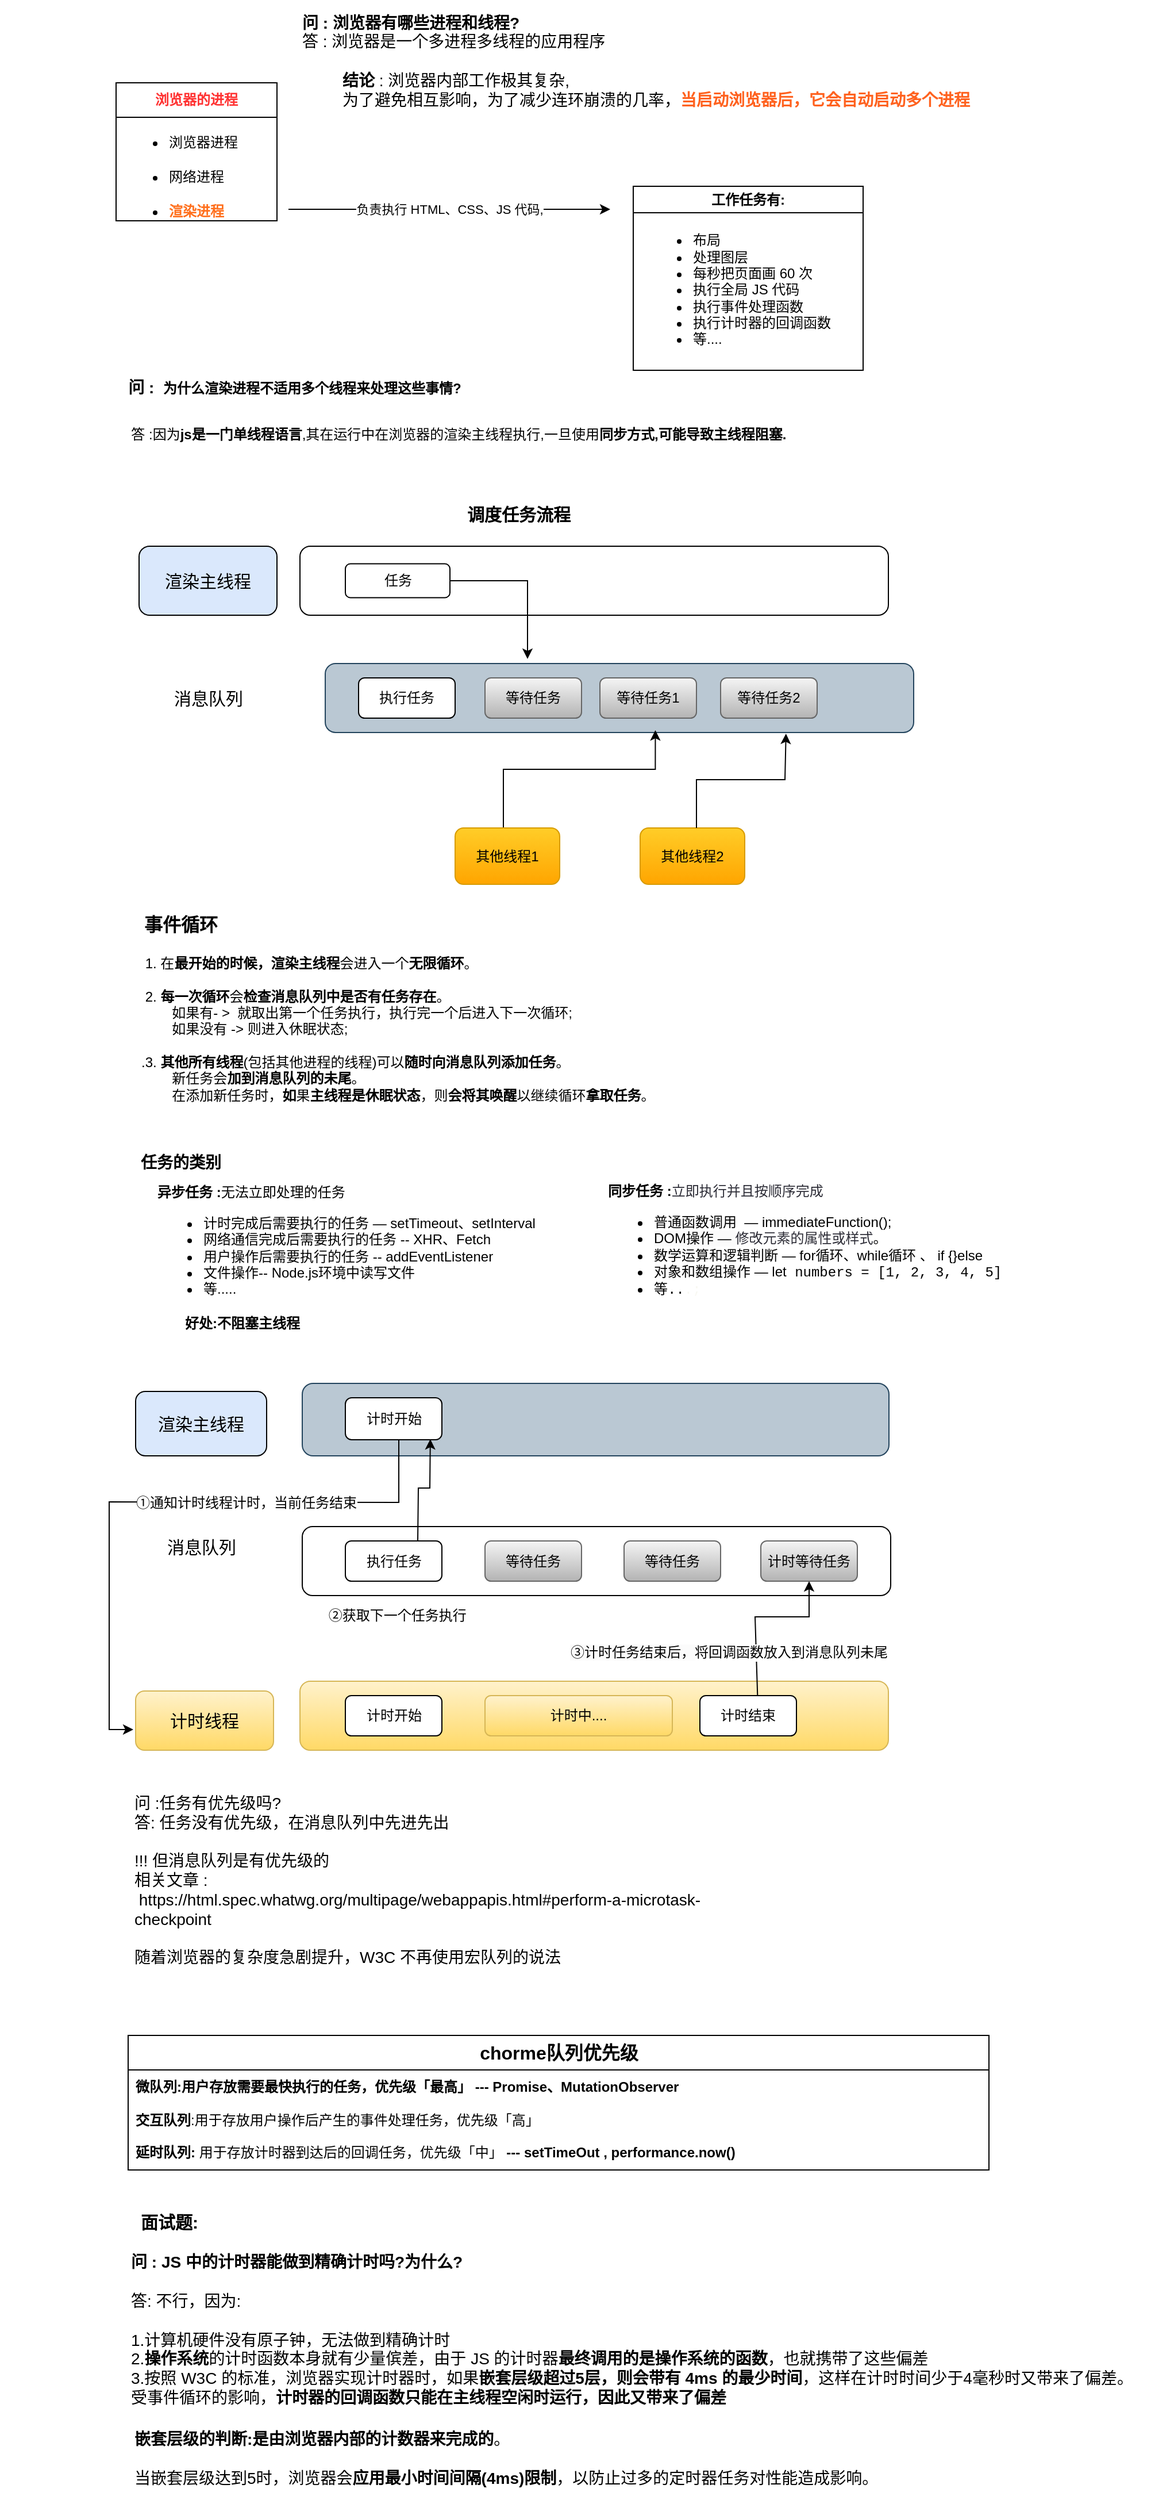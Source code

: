 <mxfile version="24.8.4">
  <diagram name="第 1 页" id="bd0HMYXnVdFjps3pgyaA">
    <mxGraphModel dx="3194" dy="1243" grid="1" gridSize="7" guides="1" tooltips="1" connect="1" arrows="1" fold="1" page="1" pageScale="1" pageWidth="827" pageHeight="1169" background="#ffffff" math="0" shadow="0">
      <root>
        <mxCell id="0" />
        <mxCell id="1" parent="0" />
        <mxCell id="t5qCFri2BIjLL-AJFP3x-11" value="&lt;b style=&quot;&quot;&gt;&lt;font color=&quot;#ff3333&quot;&gt;浏览器的进程&lt;/font&gt;&lt;/b&gt;" style="swimlane;fontStyle=0;childLayout=stackLayout;horizontal=1;startSize=30;horizontalStack=0;resizeParent=1;resizeParentMax=0;resizeLast=0;collapsible=1;marginBottom=0;whiteSpace=wrap;html=1;" vertex="1" parent="1">
          <mxGeometry x="20" y="80" width="140" height="120" as="geometry" />
        </mxCell>
        <mxCell id="t5qCFri2BIjLL-AJFP3x-12" value="&lt;ul&gt;&lt;li&gt;浏览器进程&lt;/li&gt;&lt;/ul&gt;" style="text;strokeColor=none;fillColor=none;align=left;verticalAlign=middle;spacingLeft=4;spacingRight=4;overflow=hidden;points=[[0,0.5],[1,0.5]];portConstraint=eastwest;rotatable=0;whiteSpace=wrap;html=1;" vertex="1" parent="t5qCFri2BIjLL-AJFP3x-11">
          <mxGeometry y="30" width="140" height="30" as="geometry" />
        </mxCell>
        <mxCell id="t5qCFri2BIjLL-AJFP3x-13" value="&lt;ul&gt;&lt;li&gt;网络进程&lt;/li&gt;&lt;/ul&gt;" style="text;strokeColor=none;fillColor=none;align=left;verticalAlign=middle;spacingLeft=4;spacingRight=4;overflow=hidden;points=[[0,0.5],[1,0.5]];portConstraint=eastwest;rotatable=0;whiteSpace=wrap;html=1;" vertex="1" parent="t5qCFri2BIjLL-AJFP3x-11">
          <mxGeometry y="60" width="140" height="30" as="geometry" />
        </mxCell>
        <mxCell id="t5qCFri2BIjLL-AJFP3x-14" value="&lt;ul&gt;&lt;li&gt;&lt;b&gt;&lt;font color=&quot;#ff6f1c&quot;&gt;渲染进程&lt;/font&gt;&lt;/b&gt;&lt;/li&gt;&lt;/ul&gt;" style="text;strokeColor=none;fillColor=none;align=left;verticalAlign=middle;spacingLeft=4;spacingRight=4;overflow=hidden;points=[[0,0.5],[1,0.5]];portConstraint=eastwest;rotatable=0;whiteSpace=wrap;html=1;" vertex="1" parent="t5qCFri2BIjLL-AJFP3x-11">
          <mxGeometry y="90" width="140" height="30" as="geometry" />
        </mxCell>
        <mxCell id="t5qCFri2BIjLL-AJFP3x-20" value="" style="endArrow=classic;html=1;rounded=0;" edge="1" parent="1">
          <mxGeometry relative="1" as="geometry">
            <mxPoint x="170" y="190" as="sourcePoint" />
            <mxPoint x="450" y="190" as="targetPoint" />
          </mxGeometry>
        </mxCell>
        <mxCell id="t5qCFri2BIjLL-AJFP3x-22" value="负责执行 HTML、CSS、JS 代码," style="edgeLabel;html=1;align=center;verticalAlign=middle;resizable=0;points=[];" vertex="1" connectable="0" parent="t5qCFri2BIjLL-AJFP3x-20">
          <mxGeometry x="0.044" y="-3" relative="1" as="geometry">
            <mxPoint x="-6" y="-3" as="offset" />
          </mxGeometry>
        </mxCell>
        <mxCell id="t5qCFri2BIjLL-AJFP3x-24" value="工作任务有:" style="swimlane;whiteSpace=wrap;html=1;startSize=23;" vertex="1" parent="1">
          <mxGeometry x="470" y="170" width="200" height="160" as="geometry" />
        </mxCell>
        <mxCell id="t5qCFri2BIjLL-AJFP3x-25" value="&lt;ul&gt;&lt;li style=&quot;&quot;&gt;布局&lt;/li&gt;&lt;li&gt;处理图层&lt;/li&gt;&lt;li&gt;每秒把页面画 60 次&lt;/li&gt;&lt;li&gt;执行全局 JS 代码&lt;/li&gt;&lt;li&gt;执行事件处理函数&lt;/li&gt;&lt;li&gt;执行计时器的回调函数&lt;/li&gt;&lt;li&gt;等....&lt;/li&gt;&lt;/ul&gt;" style="text;html=1;align=left;verticalAlign=middle;resizable=0;points=[];autosize=1;strokeColor=none;fillColor=none;" vertex="1" parent="t5qCFri2BIjLL-AJFP3x-24">
          <mxGeometry x="10" y="20" width="180" height="140" as="geometry" />
        </mxCell>
        <mxCell id="t5qCFri2BIjLL-AJFP3x-26" value="&lt;font style=&quot;font-size: 14px;&quot;&gt;&lt;b style=&quot;background-color: initial;&quot;&gt;问 : 浏览器有哪些进程和线程?&lt;/b&gt;&lt;br&gt;&lt;span style=&quot;background-color: initial;&quot;&gt;答 : 浏览器是一个多进程多线程的应用程序&lt;/span&gt;&lt;/font&gt;&lt;div&gt;&lt;span style=&quot;font-size: 14px;&quot;&gt;&lt;br&gt;&lt;/span&gt;&lt;div style=&quot;font-size: 14px;&quot;&gt;&lt;font style=&quot;font-size: 14px;&quot;&gt;&lt;b style=&quot;background-color: initial;&quot;&gt;&amp;nbsp; &amp;nbsp; &amp;nbsp; &amp;nbsp; &amp;nbsp;结论&lt;/b&gt;&lt;span style=&quot;background-color: initial;&quot;&gt; : 浏览器内部工作极其复杂,&lt;/span&gt;&lt;/font&gt;&lt;/div&gt;&lt;div style=&quot;font-size: 14px;&quot;&gt;&lt;span style=&quot;background-color: initial;&quot;&gt;&lt;font style=&quot;font-size: 14px;&quot;&gt;&amp;nbsp; &amp;nbsp; &amp;nbsp; &amp;nbsp; &amp;nbsp;为了避免相互影响，为了减少连环崩溃的几率，&lt;b&gt;&lt;font color=&quot;#ff621f&quot;&gt;当启动浏览器后，它会自动启动多个进程&lt;/font&gt;&lt;/b&gt;&lt;/font&gt;&lt;/span&gt;&lt;/div&gt;&lt;/div&gt;" style="text;html=1;align=left;verticalAlign=middle;resizable=0;points=[];autosize=1;strokeColor=none;fillColor=none;" vertex="1" parent="1">
          <mxGeometry x="180" y="8" width="602" height="105" as="geometry" />
        </mxCell>
        <mxCell id="t5qCFri2BIjLL-AJFP3x-29" value="&lt;b style=&quot;font-size: 14px; text-align: left; background-color: initial;&quot;&gt;问 :&amp;nbsp;&amp;nbsp;&lt;/b&gt;&lt;b&gt;为什么渲染进程不适用多个线程来处理这些事情?&lt;/b&gt;" style="text;html=1;align=center;verticalAlign=middle;resizable=0;points=[];autosize=1;strokeColor=none;fillColor=none;" vertex="1" parent="1">
          <mxGeometry x="20" y="330" width="310" height="30" as="geometry" />
        </mxCell>
        <mxCell id="t5qCFri2BIjLL-AJFP3x-30" value="&lt;blockquote style=&quot;margin: 0 0 0 40px; border: none; padding: 0px;&quot;&gt;&lt;blockquote style=&quot;margin: 0 0 0 40px; border: none; padding: 0px;&quot;&gt;&amp;nbsp; &amp;nbsp; &amp;nbsp; &amp;nbsp;答 :因为&lt;b&gt;js是一门单线程语言&lt;/b&gt;,其在运行中在浏览器的渲染主线程执行,一旦使用&lt;b&gt;同步方式,可能导致主线程阻塞.&lt;/b&gt;&lt;/blockquote&gt;&lt;/blockquote&gt;" style="text;html=1;align=center;verticalAlign=middle;resizable=0;points=[];autosize=1;strokeColor=none;fillColor=none;" vertex="1" parent="1">
          <mxGeometry x="-81" y="368" width="693" height="35" as="geometry" />
        </mxCell>
        <mxCell id="t5qCFri2BIjLL-AJFP3x-31" value="&lt;b&gt;&lt;font style=&quot;font-size: 15px;&quot;&gt;调度任务流程&lt;/font&gt;&lt;/b&gt;" style="text;html=1;align=center;verticalAlign=middle;resizable=0;points=[];autosize=1;strokeColor=none;fillColor=none;" vertex="1" parent="1">
          <mxGeometry x="315" y="440" width="110" height="30" as="geometry" />
        </mxCell>
        <mxCell id="t5qCFri2BIjLL-AJFP3x-32" value="&lt;font style=&quot;font-size: 15px;&quot;&gt;渲染主线程&lt;/font&gt;" style="rounded=1;whiteSpace=wrap;html=1;fillColor=#dae8fc;strokeColor=#000000;" vertex="1" parent="1">
          <mxGeometry x="40" y="483" width="120" height="60" as="geometry" />
        </mxCell>
        <mxCell id="t5qCFri2BIjLL-AJFP3x-35" value="&lt;span style=&quot;color: rgba(0, 0, 0, 0); font-family: monospace; font-size: 0px; text-align: start;&quot;&gt;%3CmxGraphModel%3E%3Croot%3E%3CmxCell%20id%3D%220%22%2F%3E%3CmxCell%20id%3D%221%22%20parent%3D%220%22%2F%3E%3CmxCell%20id%3D%222%22%20value%3D%22%E6%B8%B2%E6%9F%93%E4%B8%BB%E7%BA%BF%E7%A8%8B%22%20style%3D%22rounded%3D1%3BwhiteSpace%3Dwrap%3Bhtml%3D1%3BfillColor%3D%23dae8fc%3BstrokeColor%3D%23000000%3B%22%20vertex%3D%221%22%20parent%3D%221%22%3E%3CmxGeometry%20x%3D%2240%22%20y%3D%22483%22%20width%3D%22120%22%20height%3D%2260%22%20as%3D%22geometry%22%2F%3E%3C%2FmxCell%3E%3CmxCell%20id%3D%223%22%20value%3D%22%22%20style%3D%22rounded%3D1%3BwhiteSpace%3Dwrap%3Bhtml%3D1%3B%22%20vertex%3D%221%22%20parent%3D%221%22%3E%3CmxGeometry%20x%3D%22195%22%20y%3D%22483%22%20width%3D%22512%22%20height%3D%2260%22%20as%3D%22geometry%22%2F%3E%3C%2FmxCell%3E%3CmxCell%20id%3D%224%22%20value%3D%22%E7%BB%98%E5%88%B6%22%20style%3D%22rounded%3D1%3BwhiteSpace%3Dwrap%3Bhtml%3D1%3B%22%20vertex%3D%221%22%20parent%3D%221%22%3E%3CmxGeometry%20x%3D%22224%22%20y%3D%22495.5%22%20width%3D%2284%22%20height%3D%2235%22%20as%3D%22geometry%22%2F%3E%3C%2FmxCell%3E%3C%2Froot%3E%3C%2FmxGraphModel%3E&lt;/span&gt;" style="text;html=1;align=center;verticalAlign=middle;resizable=0;points=[];autosize=1;strokeColor=none;fillColor=none;" vertex="1" parent="1">
          <mxGeometry x="59" y="584" width="21" height="35" as="geometry" />
        </mxCell>
        <mxCell id="t5qCFri2BIjLL-AJFP3x-37" value="" style="rounded=1;whiteSpace=wrap;html=1;fillColor=#bac8d3;strokeColor=#23445d;" vertex="1" parent="1">
          <mxGeometry x="202" y="585" width="512" height="60" as="geometry" />
        </mxCell>
        <mxCell id="t5qCFri2BIjLL-AJFP3x-38" value="&lt;font style=&quot;font-size: 15px;&quot;&gt;消息队列&lt;/font&gt;" style="text;html=1;align=center;verticalAlign=middle;resizable=0;points=[];autosize=1;strokeColor=none;fillColor=none;" vertex="1" parent="1">
          <mxGeometry x="61.5" y="597.5" width="77" height="35" as="geometry" />
        </mxCell>
        <mxCell id="t5qCFri2BIjLL-AJFP3x-39" value="执行任务" style="rounded=1;whiteSpace=wrap;html=1;" vertex="1" parent="1">
          <mxGeometry x="231" y="597.5" width="84" height="35" as="geometry" />
        </mxCell>
        <mxCell id="t5qCFri2BIjLL-AJFP3x-60" style="edgeStyle=orthogonalEdgeStyle;rounded=0;orthogonalLoop=1;jettySize=auto;html=1;entryX=0.561;entryY=0.967;entryDx=0;entryDy=0;entryPerimeter=0;exitX=0.5;exitY=0;exitDx=0;exitDy=0;" edge="1" parent="1" source="t5qCFri2BIjLL-AJFP3x-48" target="t5qCFri2BIjLL-AJFP3x-37">
          <mxGeometry relative="1" as="geometry">
            <mxPoint x="413" y="721" as="targetPoint" />
            <mxPoint x="357" y="721" as="sourcePoint" />
            <Array as="points">
              <mxPoint x="357" y="728" />
              <mxPoint x="357" y="677" />
              <mxPoint x="489" y="677" />
            </Array>
          </mxGeometry>
        </mxCell>
        <mxCell id="t5qCFri2BIjLL-AJFP3x-40" value="等待任务" style="rounded=1;whiteSpace=wrap;html=1;fillColor=#f5f5f5;strokeColor=#666666;gradientColor=#b3b3b3;" vertex="1" parent="1">
          <mxGeometry x="341" y="597.5" width="84" height="35" as="geometry" />
        </mxCell>
        <mxCell id="t5qCFri2BIjLL-AJFP3x-46" value="等待任务2" style="rounded=1;whiteSpace=wrap;html=1;fillColor=#f5f5f5;strokeColor=#666666;gradientColor=#b3b3b3;" vertex="1" parent="1">
          <mxGeometry x="546" y="597.5" width="84" height="35" as="geometry" />
        </mxCell>
        <mxCell id="t5qCFri2BIjLL-AJFP3x-47" value="等待任务1" style="rounded=1;whiteSpace=wrap;html=1;fillColor=#f5f5f5;strokeColor=#666666;gradientColor=#b3b3b3;" vertex="1" parent="1">
          <mxGeometry x="441" y="597.5" width="84" height="35" as="geometry" />
        </mxCell>
        <mxCell id="t5qCFri2BIjLL-AJFP3x-48" value="其他线程1" style="rounded=1;whiteSpace=wrap;html=1;fillColor=#ffcd28;gradientColor=#ffa500;strokeColor=#d79b00;" vertex="1" parent="1">
          <mxGeometry x="315" y="728" width="91" height="49" as="geometry" />
        </mxCell>
        <mxCell id="t5qCFri2BIjLL-AJFP3x-49" value="其他线程2" style="rounded=1;whiteSpace=wrap;html=1;fillColor=#ffcd28;gradientColor=#ffa500;strokeColor=#d79b00;" vertex="1" parent="1">
          <mxGeometry x="476" y="728" width="91" height="49" as="geometry" />
        </mxCell>
        <mxCell id="t5qCFri2BIjLL-AJFP3x-54" value="" style="rounded=1;whiteSpace=wrap;html=1;" vertex="1" parent="1">
          <mxGeometry x="180" y="483" width="512" height="60" as="geometry" />
        </mxCell>
        <mxCell id="t5qCFri2BIjLL-AJFP3x-56" value="任务" style="rounded=1;whiteSpace=wrap;html=1;" vertex="1" parent="1">
          <mxGeometry x="219.5" y="498.25" width="91" height="29.5" as="geometry" />
        </mxCell>
        <mxCell id="t5qCFri2BIjLL-AJFP3x-57" value="" style="endArrow=classic;html=1;rounded=0;exitX=1;exitY=0.5;exitDx=0;exitDy=0;" edge="1" parent="1" source="t5qCFri2BIjLL-AJFP3x-56">
          <mxGeometry width="50" height="50" relative="1" as="geometry">
            <mxPoint x="280" y="533" as="sourcePoint" />
            <mxPoint x="378" y="581" as="targetPoint" />
            <Array as="points">
              <mxPoint x="378" y="513" />
            </Array>
          </mxGeometry>
        </mxCell>
        <mxCell id="t5qCFri2BIjLL-AJFP3x-64" value="" style="endArrow=classic;html=1;rounded=0;entryX=0.783;entryY=1.017;entryDx=0;entryDy=0;entryPerimeter=0;" edge="1" parent="1" target="t5qCFri2BIjLL-AJFP3x-37">
          <mxGeometry width="50" height="50" relative="1" as="geometry">
            <mxPoint x="525" y="728" as="sourcePoint" />
            <mxPoint x="602" y="654" as="targetPoint" />
            <Array as="points">
              <mxPoint x="525" y="686" />
              <mxPoint x="602" y="686" />
            </Array>
          </mxGeometry>
        </mxCell>
        <mxCell id="t5qCFri2BIjLL-AJFP3x-66" value="&lt;b&gt;&lt;font style=&quot;font-size: 16px;&quot;&gt;事件循环&lt;/font&gt;&lt;/b&gt;" style="text;html=1;align=center;verticalAlign=middle;resizable=0;points=[];autosize=1;strokeColor=none;fillColor=none;" vertex="1" parent="1">
          <mxGeometry x="34" y="794" width="84" height="35" as="geometry" />
        </mxCell>
        <mxCell id="t5qCFri2BIjLL-AJFP3x-67" value="&lt;div&gt;&amp;nbsp;1. 在&lt;b&gt;最开始的时候，渲染主线程&lt;/b&gt;会进入一个&lt;b&gt;无限循环&lt;/b&gt;。&lt;/div&gt;&lt;div&gt;&lt;br&gt;&lt;/div&gt;&lt;div&gt;&amp;nbsp;2. &lt;b&gt;每一次循环&lt;/b&gt;会&lt;b&gt;检查消息队列中是否有任务存在&lt;/b&gt;。&lt;/div&gt;&lt;div&gt;&lt;span style=&quot;white-space: pre;&quot;&gt;&#x9;&lt;/span&gt;如果有- &amp;gt;&amp;nbsp; 就取出第一个任务执行，执行完一个后进入下一次循环;&lt;/div&gt;&lt;div&gt;&lt;span style=&quot;white-space: pre;&quot;&gt;&#x9;&lt;/span&gt;如果没有 -&amp;gt; 则进入休眠状态&lt;span style=&quot;background-color: initial;&quot;&gt;;&lt;/span&gt;&lt;/div&gt;&lt;div&gt;&lt;span style=&quot;background-color: initial;&quot;&gt;&lt;br&gt;&lt;/span&gt;&lt;/div&gt;&lt;div&gt;.3. &lt;b&gt;其他所有线程&lt;/b&gt;(包括其他进程的线程)可以&lt;b&gt;随时向消息队列添加任务&lt;/b&gt;。&lt;/div&gt;&lt;div&gt;&lt;span style=&quot;white-space: pre;&quot;&gt;&#x9;&lt;/span&gt;新任务会&lt;b&gt;加到消息队列的未尾&lt;/b&gt;。&lt;/div&gt;&lt;div&gt;&lt;span style=&quot;white-space: pre;&quot;&gt;&#x9;&lt;/span&gt;在添加新任务时，&lt;b&gt;如&lt;/b&gt;果&lt;b&gt;主线程是休眠状态&lt;/b&gt;，则&lt;b&gt;会将其唤醒&lt;/b&gt;以继续循环&lt;b&gt;拿取任务&lt;/b&gt;&lt;span style=&quot;background-color: initial;&quot;&gt;。&lt;/span&gt;&lt;/div&gt;" style="text;html=1;align=left;verticalAlign=middle;resizable=0;points=[];autosize=1;strokeColor=none;fillColor=none;" vertex="1" parent="1">
          <mxGeometry x="40" y="829" width="469" height="147" as="geometry" />
        </mxCell>
        <mxCell id="t5qCFri2BIjLL-AJFP3x-70" value="&lt;b&gt;&lt;font style=&quot;font-size: 14px;&quot;&gt;任务的类别&lt;/font&gt;&lt;/b&gt;" style="text;html=1;align=center;verticalAlign=middle;resizable=0;points=[];autosize=1;strokeColor=none;fillColor=none;" vertex="1" parent="1">
          <mxGeometry x="30.5" y="1001" width="91" height="35" as="geometry" />
        </mxCell>
        <mxCell id="t5qCFri2BIjLL-AJFP3x-72" value="&lt;blockquote style=&quot;margin: 0px 0px 0px 40px; border: none; padding: 0px;&quot;&gt;&lt;div style=&quot;&quot;&gt;&lt;b&gt;异步任务 :&lt;/b&gt;无法立即处理的任务&lt;/div&gt;&lt;div style=&quot;&quot;&gt;&lt;ul style=&quot;&quot;&gt;&lt;li style=&quot;&quot;&gt;计时完成后需要执行的任务 — setTimeout、setInterval&lt;/li&gt;&lt;li style=&quot;&quot;&gt;网络通信完成后需要执行的任务 -- XHR、Fetch&lt;/li&gt;&lt;li style=&quot;&quot;&gt;用户操作后需要执行的任务 -- addEventListener&lt;/li&gt;&lt;li style=&quot;&quot;&gt;&lt;span style=&quot;&quot;&gt;文件操作--&amp;nbsp;Node.js环境中读写文件&lt;/span&gt;&lt;/li&gt;&lt;li style=&quot;&quot;&gt;等.....&lt;/li&gt;&lt;/ul&gt;&lt;/div&gt;&lt;/blockquote&gt;" style="text;html=1;align=left;verticalAlign=middle;resizable=0;points=[];autosize=1;strokeColor=none;fillColor=none;" vertex="1" parent="1">
          <mxGeometry x="14" y="1030" width="385" height="126" as="geometry" />
        </mxCell>
        <mxCell id="t5qCFri2BIjLL-AJFP3x-74" value="&lt;blockquote style=&quot;margin: 0px 0px 0px 40px; border: none; padding: 0px;&quot;&gt;&lt;div style=&quot;&quot;&gt;&lt;b&gt;同步任务 :&lt;/b&gt;&lt;span style=&quot;background-color: rgb(255, 255, 255); color: rgb(44, 44, 54); font-family: -apple-system, blinkmacsystemfont, &amp;quot;Helvetica Neue&amp;quot;, helvetica, &amp;quot;segoe ui&amp;quot;, arial, roboto, &amp;quot;PingFang SC&amp;quot;, miui, &amp;quot;Hiragino Sans GB&amp;quot;, &amp;quot;Microsoft Yahei&amp;quot;, sans-serif, &amp;quot;Source Han Serif&amp;quot;; white-space: pre-wrap;&quot;&gt;立即执行并且按顺序完成&lt;/span&gt;&lt;/div&gt;&lt;div style=&quot;&quot;&gt;&lt;ul&gt;&lt;li style=&quot;--un-rotate: 0; --un-rotate-x: 0; --un-rotate-y: 0; --un-rotate-z: 0; --un-scale-x: 1; --un-scale-y: 1; --un-scale-z: 1; --un-skew-x: 0; --un-skew-y: 0; --un-translate-x: 0; --un-translate-y: 0; --un-translate-z: 0; --un-pan-x: ; --un-pan-y: ; --un-pinch-zoom: ; --un-scroll-snap-strictness: proximity; --un-ordinal: ; --un-slashed-zero: ; --un-numeric-figure: ; --un-numeric-spacing: ; --un-numeric-fraction: ; --un-border-spacing-x: 0; --un-border-spacing-y: 0; --un-ring-offset-shadow: 0 0 transparent; --un-ring-shadow: 0 0 transparent; --un-shadow-inset: ; --un-shadow: 0 0 transparent; --un-ring-inset: ; --un-ring-offset-width: 0px; --un-ring-offset-color: #fff; --un-ring-width: 0px; --un-ring-color: rgba(147,197,253,.5); --un-blur: ; --un-brightness: ; --un-contrast: ; --un-drop-shadow: ; --un-grayscale: ; --un-hue-rotate: ; --un-invert: ; --un-saturate: ; --un-sepia: ; --un-backdrop-blur: ; --un-backdrop-brightness: ; --un-backdrop-contrast: ; --un-backdrop-grayscale: ; --un-backdrop-hue-rotate: ; --un-backdrop-invert: ; --un-backdrop-opacity: ; --un-backdrop-saturate: ; --un-backdrop-sepia: ; box-sizing: border-box; margin-block: 0px; margin-inline: 0px; padding-inline-start: 0px;&quot;&gt;普通函数调用&amp;nbsp;&amp;nbsp;— immediateFunction();&lt;/li&gt;&lt;li style=&quot;--un-rotate: 0; --un-rotate-x: 0; --un-rotate-y: 0; --un-rotate-z: 0; --un-scale-x: 1; --un-scale-y: 1; --un-scale-z: 1; --un-skew-x: 0; --un-skew-y: 0; --un-translate-x: 0; --un-translate-y: 0; --un-translate-z: 0; --un-pan-x: ; --un-pan-y: ; --un-pinch-zoom: ; --un-scroll-snap-strictness: proximity; --un-ordinal: ; --un-slashed-zero: ; --un-numeric-figure: ; --un-numeric-spacing: ; --un-numeric-fraction: ; --un-border-spacing-x: 0; --un-border-spacing-y: 0; --un-ring-offset-shadow: 0 0 transparent; --un-ring-shadow: 0 0 transparent; --un-shadow-inset: ; --un-shadow: 0 0 transparent; --un-ring-inset: ; --un-ring-offset-width: 0px; --un-ring-offset-color: #fff; --un-ring-width: 0px; --un-ring-color: rgba(147,197,253,.5); --un-blur: ; --un-brightness: ; --un-contrast: ; --un-drop-shadow: ; --un-grayscale: ; --un-hue-rotate: ; --un-invert: ; --un-saturate: ; --un-sepia: ; --un-backdrop-blur: ; --un-backdrop-brightness: ; --un-backdrop-contrast: ; --un-backdrop-grayscale: ; --un-backdrop-hue-rotate: ; --un-backdrop-invert: ; --un-backdrop-opacity: ; --un-backdrop-saturate: ; --un-backdrop-sepia: ; box-sizing: border-box; margin-block: 0px; margin-inline: 0px; padding-inline-start: 0px;&quot;&gt;&lt;span style=&quot;color: rgb(44, 44, 54); font-family: -apple-system, blinkmacsystemfont, &amp;quot;Helvetica Neue&amp;quot;, helvetica, &amp;quot;segoe ui&amp;quot;, arial, roboto, &amp;quot;PingFang SC&amp;quot;, miui, &amp;quot;Hiragino Sans GB&amp;quot;, &amp;quot;Microsoft Yahei&amp;quot;, sans-serif, &amp;quot;Source Han Serif&amp;quot;; text-wrap-mode: wrap; background-color: rgb(255, 255, 255);&quot;&gt;&lt;font style=&quot;font-size: 12px;&quot;&gt;&lt;span style=&quot;color: rgb(0, 0, 0); font-family: Helvetica; text-wrap-mode: nowrap; background-color: rgb(251, 251, 251);&quot;&gt;DOM操作&amp;nbsp;&lt;/span&gt;&lt;span style=&quot;color: rgb(0, 0, 0); font-family: Helvetica; text-wrap-mode: nowrap; background-color: rgb(251, 251, 251);&quot;&gt;—&amp;nbsp;&lt;/span&gt;修改元素的属性或样式&lt;/font&gt;&lt;/span&gt;。&lt;/li&gt;&lt;li style=&quot;--un-rotate: 0; --un-rotate-x: 0; --un-rotate-y: 0; --un-rotate-z: 0; --un-scale-x: 1; --un-scale-y: 1; --un-scale-z: 1; --un-skew-x: 0; --un-skew-y: 0; --un-translate-x: 0; --un-translate-y: 0; --un-translate-z: 0; --un-pan-x: ; --un-pan-y: ; --un-pinch-zoom: ; --un-scroll-snap-strictness: proximity; --un-ordinal: ; --un-slashed-zero: ; --un-numeric-figure: ; --un-numeric-spacing: ; --un-numeric-fraction: ; --un-border-spacing-x: 0; --un-border-spacing-y: 0; --un-ring-offset-shadow: 0 0 transparent; --un-ring-shadow: 0 0 transparent; --un-shadow-inset: ; --un-shadow: 0 0 transparent; --un-ring-inset: ; --un-ring-offset-width: 0px; --un-ring-offset-color: #fff; --un-ring-width: 0px; --un-ring-color: rgba(147,197,253,.5); --un-blur: ; --un-brightness: ; --un-contrast: ; --un-drop-shadow: ; --un-grayscale: ; --un-hue-rotate: ; --un-invert: ; --un-saturate: ; --un-sepia: ; --un-backdrop-blur: ; --un-backdrop-brightness: ; --un-backdrop-contrast: ; --un-backdrop-grayscale: ; --un-backdrop-hue-rotate: ; --un-backdrop-invert: ; --un-backdrop-opacity: ; --un-backdrop-saturate: ; --un-backdrop-sepia: ; box-sizing: border-box; margin-block: 0px; margin-inline: 0px; padding-inline-start: 0px;&quot;&gt;&lt;span style=&quot;--un-rotate: 0; --un-rotate-x: 0; --un-rotate-y: 0; --un-rotate-z: 0; --un-scale-x: 1; --un-scale-y: 1; --un-scale-z: 1; --un-skew-x: 0; --un-skew-y: 0; --un-translate-x: 0; --un-translate-y: 0; --un-translate-z: 0; --un-pan-x: ; --un-pan-y: ; --un-pinch-zoom: ; --un-scroll-snap-strictness: proximity; --un-ordinal: ; --un-slashed-zero: ; --un-numeric-figure: ; --un-numeric-spacing: ; --un-numeric-fraction: ; --un-border-spacing-x: 0; --un-border-spacing-y: 0; --un-ring-offset-shadow: 0 0 transparent; --un-ring-shadow: 0 0 transparent; --un-shadow-inset: ; --un-shadow: 0 0 transparent; --un-ring-inset: ; --un-ring-offset-width: 0px; --un-ring-offset-color: #fff; --un-ring-width: 0px; --un-ring-color: rgba(147,197,253,.5); --un-blur: ; --un-brightness: ; --un-contrast: ; --un-drop-shadow: ; --un-grayscale: ; --un-hue-rotate: ; --un-invert: ; --un-saturate: ; --un-sepia: ; --un-backdrop-blur: ; --un-backdrop-brightness: ; --un-backdrop-contrast: ; --un-backdrop-grayscale: ; --un-backdrop-hue-rotate: ; --un-backdrop-invert: ; --un-backdrop-opacity: ; --un-backdrop-saturate: ; --un-backdrop-sepia: ; box-sizing: border-box;&quot;&gt;数学运算和逻辑判断&lt;/span&gt;&amp;nbsp;— for循环、while循环 、 if {}else&lt;/li&gt;&lt;li style=&quot;--un-rotate: 0; --un-rotate-x: 0; --un-rotate-y: 0; --un-rotate-z: 0; --un-scale-x: 1; --un-scale-y: 1; --un-scale-z: 1; --un-skew-x: 0; --un-skew-y: 0; --un-translate-x: 0; --un-translate-y: 0; --un-translate-z: 0; --un-pan-x: ; --un-pan-y: ; --un-pinch-zoom: ; --un-scroll-snap-strictness: proximity; --un-ordinal: ; --un-slashed-zero: ; --un-numeric-figure: ; --un-numeric-spacing: ; --un-numeric-fraction: ; --un-border-spacing-x: 0; --un-border-spacing-y: 0; --un-ring-offset-shadow: 0 0 transparent; --un-ring-shadow: 0 0 transparent; --un-shadow-inset: ; --un-shadow: 0 0 transparent; --un-ring-inset: ; --un-ring-offset-width: 0px; --un-ring-offset-color: #fff; --un-ring-width: 0px; --un-ring-color: rgba(147,197,253,.5); --un-blur: ; --un-brightness: ; --un-contrast: ; --un-drop-shadow: ; --un-grayscale: ; --un-hue-rotate: ; --un-invert: ; --un-saturate: ; --un-sepia: ; --un-backdrop-blur: ; --un-backdrop-brightness: ; --un-backdrop-contrast: ; --un-backdrop-grayscale: ; --un-backdrop-hue-rotate: ; --un-backdrop-invert: ; --un-backdrop-opacity: ; --un-backdrop-saturate: ; --un-backdrop-sepia: ; box-sizing: border-box; margin-block: 0px; margin-inline: 0px; padding-inline-start: 0px;&quot; data-spm-anchor-id=&quot;5176.281.0.i1.75bd5d27DmRB25&quot;&gt;&lt;span style=&quot;--un-rotate: 0; --un-rotate-x: 0; --un-rotate-y: 0; --un-rotate-z: 0; --un-scale-x: 1; --un-scale-y: 1; --un-scale-z: 1; --un-skew-x: 0; --un-skew-y: 0; --un-translate-x: 0; --un-translate-y: 0; --un-translate-z: 0; --un-pan-x: ; --un-pan-y: ; --un-pinch-zoom: ; --un-scroll-snap-strictness: proximity; --un-ordinal: ; --un-slashed-zero: ; --un-numeric-figure: ; --un-numeric-spacing: ; --un-numeric-fraction: ; --un-border-spacing-x: 0; --un-border-spacing-y: 0; --un-ring-offset-shadow: 0 0 transparent; --un-ring-shadow: 0 0 transparent; --un-shadow-inset: ; --un-shadow: 0 0 transparent; --un-ring-inset: ; --un-ring-offset-width: 0px; --un-ring-offset-color: #fff; --un-ring-width: 0px; --un-ring-color: rgba(147,197,253,.5); --un-blur: ; --un-brightness: ; --un-contrast: ; --un-drop-shadow: ; --un-grayscale: ; --un-hue-rotate: ; --un-invert: ; --un-saturate: ; --un-sepia: ; --un-backdrop-blur: ; --un-backdrop-brightness: ; --un-backdrop-contrast: ; --un-backdrop-grayscale: ; --un-backdrop-hue-rotate: ; --un-backdrop-invert: ; --un-backdrop-opacity: ; --un-backdrop-saturate: ; --un-backdrop-sepia: ; box-sizing: border-box;&quot;&gt;对象和数组操作&lt;/span&gt;&amp;nbsp;— let&lt;span style=&quot;background-color: transparent; font-family: ui-monospace, SFMono-Regular, &amp;quot;SF Mono&amp;quot;, Menlo, Consolas, &amp;quot;Liberation Mono&amp;quot;, monospace; color: rgb(248, 248, 242); --un-rotate: 0; --un-rotate-x: 0; --un-rotate-y: 0; --un-rotate-z: 0; --un-scale-x: 1; --un-scale-y: 1; --un-scale-z: 1; --un-skew-x: 0; --un-skew-y: 0; --un-translate-x: 0; --un-translate-y: 0; --un-translate-z: 0; --un-pan-x: ; --un-pan-y: ; --un-pinch-zoom: ; --un-scroll-snap-strictness: proximity; --un-ordinal: ; --un-slashed-zero: ; --un-numeric-figure: ; --un-numeric-spacing: ; --un-numeric-fraction: ; --un-border-spacing-x: 0; --un-border-spacing-y: 0; --un-ring-offset-shadow: 0 0 transparent; --un-ring-shadow: 0 0 transparent; --un-shadow-inset: ; --un-shadow: 0 0 transparent; --un-ring-inset: ; --un-ring-offset-width: 0px; --un-ring-offset-color: #fff; --un-ring-width: 0px; --un-ring-color: rgba(147,197,253,.5); --un-blur: ; --un-brightness: ; --un-contrast: ; --un-drop-shadow: ; --un-grayscale: ; --un-hue-rotate: ; --un-invert: ; --un-saturate: ; --un-sepia: ; --un-backdrop-blur: ; --un-backdrop-brightness: ; --un-backdrop-contrast: ; --un-backdrop-grayscale: ; --un-backdrop-hue-rotate: ; --un-backdrop-invert: ; --un-backdrop-opacity: ; --un-backdrop-saturate: ; --un-backdrop-sepia: ; box-sizing: border-box;&quot;&gt; &lt;/span&gt;&lt;span style=&quot;background-color: transparent; font-family: ui-monospace, SFMono-Regular, &amp;quot;SF Mono&amp;quot;, Menlo, Consolas, &amp;quot;Liberation Mono&amp;quot;, monospace; --un-rotate: 0; --un-rotate-x: 0; --un-rotate-y: 0; --un-rotate-z: 0; --un-scale-x: 1; --un-scale-y: 1; --un-scale-z: 1; --un-skew-x: 0; --un-skew-y: 0; --un-translate-x: 0; --un-translate-y: 0; --un-translate-z: 0; --un-pan-x: ; --un-pan-y: ; --un-pinch-zoom: ; --un-scroll-snap-strictness: proximity; --un-ordinal: ; --un-slashed-zero: ; --un-numeric-figure: ; --un-numeric-spacing: ; --un-numeric-fraction: ; --un-border-spacing-x: 0; --un-border-spacing-y: 0; --un-ring-offset-shadow: 0 0 transparent; --un-ring-shadow: 0 0 transparent; --un-shadow-inset: ; --un-shadow: 0 0 transparent; --un-ring-inset: ; --un-ring-offset-width: 0px; --un-ring-offset-color: #fff; --un-ring-width: 0px; --un-ring-color: rgba(147,197,253,.5); --un-blur: ; --un-brightness: ; --un-contrast: ; --un-drop-shadow: ; --un-grayscale: ; --un-hue-rotate: ; --un-invert: ; --un-saturate: ; --un-sepia: ; --un-backdrop-blur: ; --un-backdrop-brightness: ; --un-backdrop-contrast: ; --un-backdrop-grayscale: ; --un-backdrop-hue-rotate: ; --un-backdrop-invert: ; --un-backdrop-opacity: ; --un-backdrop-saturate: ; --un-backdrop-sepia: ; box-sizing: border-box;&quot;&gt;n&lt;/span&gt;&lt;span style=&quot;background-color: transparent; font-family: ui-monospace, SFMono-Regular, &amp;quot;SF Mono&amp;quot;, Menlo, Consolas, &amp;quot;Liberation Mono&amp;quot;, monospace; --un-rotate: 0; --un-rotate-x: 0; --un-rotate-y: 0; --un-rotate-z: 0; --un-scale-x: 1; --un-scale-y: 1; --un-scale-z: 1; --un-skew-x: 0; --un-skew-y: 0; --un-translate-x: 0; --un-translate-y: 0; --un-translate-z: 0; --un-pan-x: ; --un-pan-y: ; --un-pinch-zoom: ; --un-scroll-snap-strictness: proximity; --un-ordinal: ; --un-slashed-zero: ; --un-numeric-figure: ; --un-numeric-spacing: ; --un-numeric-fraction: ; --un-border-spacing-x: 0; --un-border-spacing-y: 0; --un-ring-offset-shadow: 0 0 transparent; --un-ring-shadow: 0 0 transparent; --un-shadow-inset: ; --un-shadow: 0 0 transparent; --un-ring-inset: ; --un-ring-offset-width: 0px; --un-ring-offset-color: #fff; --un-ring-width: 0px; --un-ring-color: rgba(147,197,253,.5); --un-blur: ; --un-brightness: ; --un-contrast: ; --un-drop-shadow: ; --un-grayscale: ; --un-hue-rotate: ; --un-invert: ; --un-saturate: ; --un-sepia: ; --un-backdrop-blur: ; --un-backdrop-brightness: ; --un-backdrop-contrast: ; --un-backdrop-grayscale: ; --un-backdrop-hue-rotate: ; --un-backdrop-invert: ; --un-backdrop-opacity: ; --un-backdrop-saturate: ; --un-backdrop-sepia: ; box-sizing: border-box;&quot;&gt;umbers = [&lt;/span&gt;&lt;span style=&quot;background-color: transparent; font-family: ui-monospace, SFMono-Regular, &amp;quot;SF Mono&amp;quot;, Menlo, Consolas, &amp;quot;Liberation Mono&amp;quot;, monospace; --un-rotate: 0; --un-rotate-x: 0; --un-rotate-y: 0; --un-rotate-z: 0; --un-scale-x: 1; --un-scale-y: 1; --un-scale-z: 1; --un-skew-x: 0; --un-skew-y: 0; --un-translate-x: 0; --un-translate-y: 0; --un-translate-z: 0; --un-pan-x: ; --un-pan-y: ; --un-pinch-zoom: ; --un-scroll-snap-strictness: proximity; --un-ordinal: ; --un-slashed-zero: ; --un-numeric-figure: ; --un-numeric-spacing: ; --un-numeric-fraction: ; --un-border-spacing-x: 0; --un-border-spacing-y: 0; --un-ring-offset-shadow: 0 0 transparent; --un-ring-shadow: 0 0 transparent; --un-shadow-inset: ; --un-shadow: 0 0 transparent; --un-ring-inset: ; --un-ring-offset-width: 0px; --un-ring-offset-color: #fff; --un-ring-width: 0px; --un-ring-color: rgba(147,197,253,.5); --un-blur: ; --un-brightness: ; --un-contrast: ; --un-drop-shadow: ; --un-grayscale: ; --un-hue-rotate: ; --un-invert: ; --un-saturate: ; --un-sepia: ; --un-backdrop-blur: ; --un-backdrop-brightness: ; --un-backdrop-contrast: ; --un-backdrop-grayscale: ; --un-backdrop-hue-rotate: ; --un-backdrop-invert: ; --un-backdrop-opacity: ; --un-backdrop-saturate: ; --un-backdrop-sepia: ; box-sizing: border-box;&quot;&gt;1&lt;/span&gt;&lt;span style=&quot;background-color: transparent; font-family: ui-monospace, SFMono-Regular, &amp;quot;SF Mono&amp;quot;, Menlo, Consolas, &amp;quot;Liberation Mono&amp;quot;, monospace; --un-rotate: 0; --un-rotate-x: 0; --un-rotate-y: 0; --un-rotate-z: 0; --un-scale-x: 1; --un-scale-y: 1; --un-scale-z: 1; --un-skew-x: 0; --un-skew-y: 0; --un-translate-x: 0; --un-translate-y: 0; --un-translate-z: 0; --un-pan-x: ; --un-pan-y: ; --un-pinch-zoom: ; --un-scroll-snap-strictness: proximity; --un-ordinal: ; --un-slashed-zero: ; --un-numeric-figure: ; --un-numeric-spacing: ; --un-numeric-fraction: ; --un-border-spacing-x: 0; --un-border-spacing-y: 0; --un-ring-offset-shadow: 0 0 transparent; --un-ring-shadow: 0 0 transparent; --un-shadow-inset: ; --un-shadow: 0 0 transparent; --un-ring-inset: ; --un-ring-offset-width: 0px; --un-ring-offset-color: #fff; --un-ring-width: 0px; --un-ring-color: rgba(147,197,253,.5); --un-blur: ; --un-brightness: ; --un-contrast: ; --un-drop-shadow: ; --un-grayscale: ; --un-hue-rotate: ; --un-invert: ; --un-saturate: ; --un-sepia: ; --un-backdrop-blur: ; --un-backdrop-brightness: ; --un-backdrop-contrast: ; --un-backdrop-grayscale: ; --un-backdrop-hue-rotate: ; --un-backdrop-invert: ; --un-backdrop-opacity: ; --un-backdrop-saturate: ; --un-backdrop-sepia: ; box-sizing: border-box;&quot;&gt;, &lt;/span&gt;&lt;span style=&quot;background-color: transparent; font-family: ui-monospace, SFMono-Regular, &amp;quot;SF Mono&amp;quot;, Menlo, Consolas, &amp;quot;Liberation Mono&amp;quot;, monospace; --un-rotate: 0; --un-rotate-x: 0; --un-rotate-y: 0; --un-rotate-z: 0; --un-scale-x: 1; --un-scale-y: 1; --un-scale-z: 1; --un-skew-x: 0; --un-skew-y: 0; --un-translate-x: 0; --un-translate-y: 0; --un-translate-z: 0; --un-pan-x: ; --un-pan-y: ; --un-pinch-zoom: ; --un-scroll-snap-strictness: proximity; --un-ordinal: ; --un-slashed-zero: ; --un-numeric-figure: ; --un-numeric-spacing: ; --un-numeric-fraction: ; --un-border-spacing-x: 0; --un-border-spacing-y: 0; --un-ring-offset-shadow: 0 0 transparent; --un-ring-shadow: 0 0 transparent; --un-shadow-inset: ; --un-shadow: 0 0 transparent; --un-ring-inset: ; --un-ring-offset-width: 0px; --un-ring-offset-color: #fff; --un-ring-width: 0px; --un-ring-color: rgba(147,197,253,.5); --un-blur: ; --un-brightness: ; --un-contrast: ; --un-drop-shadow: ; --un-grayscale: ; --un-hue-rotate: ; --un-invert: ; --un-saturate: ; --un-sepia: ; --un-backdrop-blur: ; --un-backdrop-brightness: ; --un-backdrop-contrast: ; --un-backdrop-grayscale: ; --un-backdrop-hue-rotate: ; --un-backdrop-invert: ; --un-backdrop-opacity: ; --un-backdrop-saturate: ; --un-backdrop-sepia: ; box-sizing: border-box;&quot;&gt;2&lt;/span&gt;&lt;span style=&quot;background-color: transparent; font-family: ui-monospace, SFMono-Regular, &amp;quot;SF Mono&amp;quot;, Menlo, Consolas, &amp;quot;Liberation Mono&amp;quot;, monospace; --un-rotate: 0; --un-rotate-x: 0; --un-rotate-y: 0; --un-rotate-z: 0; --un-scale-x: 1; --un-scale-y: 1; --un-scale-z: 1; --un-skew-x: 0; --un-skew-y: 0; --un-translate-x: 0; --un-translate-y: 0; --un-translate-z: 0; --un-pan-x: ; --un-pan-y: ; --un-pinch-zoom: ; --un-scroll-snap-strictness: proximity; --un-ordinal: ; --un-slashed-zero: ; --un-numeric-figure: ; --un-numeric-spacing: ; --un-numeric-fraction: ; --un-border-spacing-x: 0; --un-border-spacing-y: 0; --un-ring-offset-shadow: 0 0 transparent; --un-ring-shadow: 0 0 transparent; --un-shadow-inset: ; --un-shadow: 0 0 transparent; --un-ring-inset: ; --un-ring-offset-width: 0px; --un-ring-offset-color: #fff; --un-ring-width: 0px; --un-ring-color: rgba(147,197,253,.5); --un-blur: ; --un-brightness: ; --un-contrast: ; --un-drop-shadow: ; --un-grayscale: ; --un-hue-rotate: ; --un-invert: ; --un-saturate: ; --un-sepia: ; --un-backdrop-blur: ; --un-backdrop-brightness: ; --un-backdrop-contrast: ; --un-backdrop-grayscale: ; --un-backdrop-hue-rotate: ; --un-backdrop-invert: ; --un-backdrop-opacity: ; --un-backdrop-saturate: ; --un-backdrop-sepia: ; box-sizing: border-box;&quot;&gt;, &lt;/span&gt;&lt;span style=&quot;background-color: transparent; font-family: ui-monospace, SFMono-Regular, &amp;quot;SF Mono&amp;quot;, Menlo, Consolas, &amp;quot;Liberation Mono&amp;quot;, monospace; --un-rotate: 0; --un-rotate-x: 0; --un-rotate-y: 0; --un-rotate-z: 0; --un-scale-x: 1; --un-scale-y: 1; --un-scale-z: 1; --un-skew-x: 0; --un-skew-y: 0; --un-translate-x: 0; --un-translate-y: 0; --un-translate-z: 0; --un-pan-x: ; --un-pan-y: ; --un-pinch-zoom: ; --un-scroll-snap-strictness: proximity; --un-ordinal: ; --un-slashed-zero: ; --un-numeric-figure: ; --un-numeric-spacing: ; --un-numeric-fraction: ; --un-border-spacing-x: 0; --un-border-spacing-y: 0; --un-ring-offset-shadow: 0 0 transparent; --un-ring-shadow: 0 0 transparent; --un-shadow-inset: ; --un-shadow: 0 0 transparent; --un-ring-inset: ; --un-ring-offset-width: 0px; --un-ring-offset-color: #fff; --un-ring-width: 0px; --un-ring-color: rgba(147,197,253,.5); --un-blur: ; --un-brightness: ; --un-contrast: ; --un-drop-shadow: ; --un-grayscale: ; --un-hue-rotate: ; --un-invert: ; --un-saturate: ; --un-sepia: ; --un-backdrop-blur: ; --un-backdrop-brightness: ; --un-backdrop-contrast: ; --un-backdrop-grayscale: ; --un-backdrop-hue-rotate: ; --un-backdrop-invert: ; --un-backdrop-opacity: ; --un-backdrop-saturate: ; --un-backdrop-sepia: ; box-sizing: border-box;&quot;&gt;3&lt;/span&gt;&lt;span style=&quot;background-color: transparent; font-family: ui-monospace, SFMono-Regular, &amp;quot;SF Mono&amp;quot;, Menlo, Consolas, &amp;quot;Liberation Mono&amp;quot;, monospace; --un-rotate: 0; --un-rotate-x: 0; --un-rotate-y: 0; --un-rotate-z: 0; --un-scale-x: 1; --un-scale-y: 1; --un-scale-z: 1; --un-skew-x: 0; --un-skew-y: 0; --un-translate-x: 0; --un-translate-y: 0; --un-translate-z: 0; --un-pan-x: ; --un-pan-y: ; --un-pinch-zoom: ; --un-scroll-snap-strictness: proximity; --un-ordinal: ; --un-slashed-zero: ; --un-numeric-figure: ; --un-numeric-spacing: ; --un-numeric-fraction: ; --un-border-spacing-x: 0; --un-border-spacing-y: 0; --un-ring-offset-shadow: 0 0 transparent; --un-ring-shadow: 0 0 transparent; --un-shadow-inset: ; --un-shadow: 0 0 transparent; --un-ring-inset: ; --un-ring-offset-width: 0px; --un-ring-offset-color: #fff; --un-ring-width: 0px; --un-ring-color: rgba(147,197,253,.5); --un-blur: ; --un-brightness: ; --un-contrast: ; --un-drop-shadow: ; --un-grayscale: ; --un-hue-rotate: ; --un-invert: ; --un-saturate: ; --un-sepia: ; --un-backdrop-blur: ; --un-backdrop-brightness: ; --un-backdrop-contrast: ; --un-backdrop-grayscale: ; --un-backdrop-hue-rotate: ; --un-backdrop-invert: ; --un-backdrop-opacity: ; --un-backdrop-saturate: ; --un-backdrop-sepia: ; box-sizing: border-box;&quot;&gt;, &lt;/span&gt;&lt;span style=&quot;background-color: transparent; font-family: ui-monospace, SFMono-Regular, &amp;quot;SF Mono&amp;quot;, Menlo, Consolas, &amp;quot;Liberation Mono&amp;quot;, monospace; --un-rotate: 0; --un-rotate-x: 0; --un-rotate-y: 0; --un-rotate-z: 0; --un-scale-x: 1; --un-scale-y: 1; --un-scale-z: 1; --un-skew-x: 0; --un-skew-y: 0; --un-translate-x: 0; --un-translate-y: 0; --un-translate-z: 0; --un-pan-x: ; --un-pan-y: ; --un-pinch-zoom: ; --un-scroll-snap-strictness: proximity; --un-ordinal: ; --un-slashed-zero: ; --un-numeric-figure: ; --un-numeric-spacing: ; --un-numeric-fraction: ; --un-border-spacing-x: 0; --un-border-spacing-y: 0; --un-ring-offset-shadow: 0 0 transparent; --un-ring-shadow: 0 0 transparent; --un-shadow-inset: ; --un-shadow: 0 0 transparent; --un-ring-inset: ; --un-ring-offset-width: 0px; --un-ring-offset-color: #fff; --un-ring-width: 0px; --un-ring-color: rgba(147,197,253,.5); --un-blur: ; --un-brightness: ; --un-contrast: ; --un-drop-shadow: ; --un-grayscale: ; --un-hue-rotate: ; --un-invert: ; --un-saturate: ; --un-sepia: ; --un-backdrop-blur: ; --un-backdrop-brightness: ; --un-backdrop-contrast: ; --un-backdrop-grayscale: ; --un-backdrop-hue-rotate: ; --un-backdrop-invert: ; --un-backdrop-opacity: ; --un-backdrop-saturate: ; --un-backdrop-sepia: ; box-sizing: border-box;&quot;&gt;4&lt;/span&gt;&lt;span style=&quot;background-color: transparent; font-family: ui-monospace, SFMono-Regular, &amp;quot;SF Mono&amp;quot;, Menlo, Consolas, &amp;quot;Liberation Mono&amp;quot;, monospace; --un-rotate: 0; --un-rotate-x: 0; --un-rotate-y: 0; --un-rotate-z: 0; --un-scale-x: 1; --un-scale-y: 1; --un-scale-z: 1; --un-skew-x: 0; --un-skew-y: 0; --un-translate-x: 0; --un-translate-y: 0; --un-translate-z: 0; --un-pan-x: ; --un-pan-y: ; --un-pinch-zoom: ; --un-scroll-snap-strictness: proximity; --un-ordinal: ; --un-slashed-zero: ; --un-numeric-figure: ; --un-numeric-spacing: ; --un-numeric-fraction: ; --un-border-spacing-x: 0; --un-border-spacing-y: 0; --un-ring-offset-shadow: 0 0 transparent; --un-ring-shadow: 0 0 transparent; --un-shadow-inset: ; --un-shadow: 0 0 transparent; --un-ring-inset: ; --un-ring-offset-width: 0px; --un-ring-offset-color: #fff; --un-ring-width: 0px; --un-ring-color: rgba(147,197,253,.5); --un-blur: ; --un-brightness: ; --un-contrast: ; --un-drop-shadow: ; --un-grayscale: ; --un-hue-rotate: ; --un-invert: ; --un-saturate: ; --un-sepia: ; --un-backdrop-blur: ; --un-backdrop-brightness: ; --un-backdrop-contrast: ; --un-backdrop-grayscale: ; --un-backdrop-hue-rotate: ; --un-backdrop-invert: ; --un-backdrop-opacity: ; --un-backdrop-saturate: ; --un-backdrop-sepia: ; box-sizing: border-box;&quot;&gt;, &lt;/span&gt;&lt;span style=&quot;background-color: transparent; font-family: ui-monospace, SFMono-Regular, &amp;quot;SF Mono&amp;quot;, Menlo, Consolas, &amp;quot;Liberation Mono&amp;quot;, monospace; --un-rotate: 0; --un-rotate-x: 0; --un-rotate-y: 0; --un-rotate-z: 0; --un-scale-x: 1; --un-scale-y: 1; --un-scale-z: 1; --un-skew-x: 0; --un-skew-y: 0; --un-translate-x: 0; --un-translate-y: 0; --un-translate-z: 0; --un-pan-x: ; --un-pan-y: ; --un-pinch-zoom: ; --un-scroll-snap-strictness: proximity; --un-ordinal: ; --un-slashed-zero: ; --un-numeric-figure: ; --un-numeric-spacing: ; --un-numeric-fraction: ; --un-border-spacing-x: 0; --un-border-spacing-y: 0; --un-ring-offset-shadow: 0 0 transparent; --un-ring-shadow: 0 0 transparent; --un-shadow-inset: ; --un-shadow: 0 0 transparent; --un-ring-inset: ; --un-ring-offset-width: 0px; --un-ring-offset-color: #fff; --un-ring-width: 0px; --un-ring-color: rgba(147,197,253,.5); --un-blur: ; --un-brightness: ; --un-contrast: ; --un-drop-shadow: ; --un-grayscale: ; --un-hue-rotate: ; --un-invert: ; --un-saturate: ; --un-sepia: ; --un-backdrop-blur: ; --un-backdrop-brightness: ; --un-backdrop-contrast: ; --un-backdrop-grayscale: ; --un-backdrop-hue-rotate: ; --un-backdrop-invert: ; --un-backdrop-opacity: ; --un-backdrop-saturate: ; --un-backdrop-sepia: ; box-sizing: border-box;&quot;&gt;5&lt;/span&gt;&lt;span style=&quot;background-color: transparent; font-family: ui-monospace, SFMono-Regular, &amp;quot;SF Mono&amp;quot;, Menlo, Consolas, &amp;quot;Liberation Mono&amp;quot;, monospace; --un-rotate: 0; --un-rotate-x: 0; --un-rotate-y: 0; --un-rotate-z: 0; --un-scale-x: 1; --un-scale-y: 1; --un-scale-z: 1; --un-skew-x: 0; --un-skew-y: 0; --un-translate-x: 0; --un-translate-y: 0; --un-translate-z: 0; --un-pan-x: ; --un-pan-y: ; --un-pinch-zoom: ; --un-scroll-snap-strictness: proximity; --un-ordinal: ; --un-slashed-zero: ; --un-numeric-figure: ; --un-numeric-spacing: ; --un-numeric-fraction: ; --un-border-spacing-x: 0; --un-border-spacing-y: 0; --un-ring-offset-shadow: 0 0 transparent; --un-ring-shadow: 0 0 transparent; --un-shadow-inset: ; --un-shadow: 0 0 transparent; --un-ring-inset: ; --un-ring-offset-width: 0px; --un-ring-offset-color: #fff; --un-ring-width: 0px; --un-ring-color: rgba(147,197,253,.5); --un-blur: ; --un-brightness: ; --un-contrast: ; --un-drop-shadow: ; --un-grayscale: ; --un-hue-rotate: ; --un-invert: ; --un-saturate: ; --un-sepia: ; --un-backdrop-blur: ; --un-backdrop-brightness: ; --un-backdrop-contrast: ; --un-backdrop-grayscale: ; --un-backdrop-hue-rotate: ; --un-backdrop-invert: ; --un-backdrop-opacity: ; --un-backdrop-saturate: ; --un-backdrop-sepia: ; box-sizing: border-box;&quot;&gt;]&lt;/span&gt;&lt;/li&gt;&lt;li style=&quot;--un-rotate: 0; --un-rotate-x: 0; --un-rotate-y: 0; --un-rotate-z: 0; --un-scale-x: 1; --un-scale-y: 1; --un-scale-z: 1; --un-skew-x: 0; --un-skew-y: 0; --un-translate-x: 0; --un-translate-y: 0; --un-translate-z: 0; --un-pan-x: ; --un-pan-y: ; --un-pinch-zoom: ; --un-scroll-snap-strictness: proximity; --un-ordinal: ; --un-slashed-zero: ; --un-numeric-figure: ; --un-numeric-spacing: ; --un-numeric-fraction: ; --un-border-spacing-x: 0; --un-border-spacing-y: 0; --un-ring-offset-shadow: 0 0 transparent; --un-ring-shadow: 0 0 transparent; --un-shadow-inset: ; --un-shadow: 0 0 transparent; --un-ring-inset: ; --un-ring-offset-width: 0px; --un-ring-offset-color: #fff; --un-ring-width: 0px; --un-ring-color: rgba(147,197,253,.5); --un-blur: ; --un-brightness: ; --un-contrast: ; --un-drop-shadow: ; --un-grayscale: ; --un-hue-rotate: ; --un-invert: ; --un-saturate: ; --un-sepia: ; --un-backdrop-blur: ; --un-backdrop-brightness: ; --un-backdrop-contrast: ; --un-backdrop-grayscale: ; --un-backdrop-hue-rotate: ; --un-backdrop-invert: ; --un-backdrop-opacity: ; --un-backdrop-saturate: ; --un-backdrop-sepia: ; box-sizing: border-box; margin-block: 0px; margin-inline: 0px; padding-inline-start: 0px;&quot; data-spm-anchor-id=&quot;5176.281.0.i1.75bd5d27DmRB25&quot;&gt;&lt;span style=&quot;background-color: transparent; font-family: ui-monospace, SFMono-Regular, &amp;quot;SF Mono&amp;quot;, Menlo, Consolas, &amp;quot;Liberation Mono&amp;quot;, monospace; --un-rotate: 0; --un-rotate-x: 0; --un-rotate-y: 0; --un-rotate-z: 0; --un-scale-x: 1; --un-scale-y: 1; --un-scale-z: 1; --un-skew-x: 0; --un-skew-y: 0; --un-translate-x: 0; --un-translate-y: 0; --un-translate-z: 0; --un-pan-x: ; --un-pan-y: ; --un-pinch-zoom: ; --un-scroll-snap-strictness: proximity; --un-ordinal: ; --un-slashed-zero: ; --un-numeric-figure: ; --un-numeric-spacing: ; --un-numeric-fraction: ; --un-border-spacing-x: 0; --un-border-spacing-y: 0; --un-ring-offset-shadow: 0 0 transparent; --un-ring-shadow: 0 0 transparent; --un-shadow-inset: ; --un-shadow: 0 0 transparent; --un-ring-inset: ; --un-ring-offset-width: 0px; --un-ring-offset-color: #fff; --un-ring-width: 0px; --un-ring-color: rgba(147,197,253,.5); --un-blur: ; --un-brightness: ; --un-contrast: ; --un-drop-shadow: ; --un-grayscale: ; --un-hue-rotate: ; --un-invert: ; --un-saturate: ; --un-sepia: ; --un-backdrop-blur: ; --un-backdrop-brightness: ; --un-backdrop-contrast: ; --un-backdrop-grayscale: ; --un-backdrop-hue-rotate: ; --un-backdrop-invert: ; --un-backdrop-opacity: ; --un-backdrop-saturate: ; --un-backdrop-sepia: ; box-sizing: border-box;&quot;&gt;等..&lt;/span&gt;&lt;span style=&quot;background-color: transparent; font-family: ui-monospace, SFMono-Regular, &amp;quot;SF Mono&amp;quot;, Menlo, Consolas, &amp;quot;Liberation Mono&amp;quot;, monospace; color: rgb(248, 248, 242); --un-rotate: 0; --un-rotate-x: 0; --un-rotate-y: 0; --un-rotate-z: 0; --un-scale-x: 1; --un-scale-y: 1; --un-scale-z: 1; --un-skew-x: 0; --un-skew-y: 0; --un-translate-x: 0; --un-translate-y: 0; --un-translate-z: 0; --un-pan-x: ; --un-pan-y: ; --un-pinch-zoom: ; --un-scroll-snap-strictness: proximity; --un-ordinal: ; --un-slashed-zero: ; --un-numeric-figure: ; --un-numeric-spacing: ; --un-numeric-fraction: ; --un-border-spacing-x: 0; --un-border-spacing-y: 0; --un-ring-offset-shadow: 0 0 transparent; --un-ring-shadow: 0 0 transparent; --un-shadow-inset: ; --un-shadow: 0 0 transparent; --un-ring-inset: ; --un-ring-offset-width: 0px; --un-ring-offset-color: #fff; --un-ring-width: 0px; --un-ring-color: rgba(147,197,253,.5); --un-blur: ; --un-brightness: ; --un-contrast: ; --un-drop-shadow: ; --un-grayscale: ; --un-hue-rotate: ; --un-invert: ; --un-saturate: ; --un-sepia: ; --un-backdrop-blur: ; --un-backdrop-brightness: ; --un-backdrop-contrast: ; --un-backdrop-grayscale: ; --un-backdrop-hue-rotate: ; --un-backdrop-invert: ; --un-backdrop-opacity: ; --un-backdrop-saturate: ; --un-backdrop-sepia: ; box-sizing: border-box;&quot;&gt;.;&lt;/span&gt;&lt;/li&gt;&lt;/ul&gt;&lt;/div&gt;&lt;/blockquote&gt;" style="text;html=1;align=left;verticalAlign=middle;resizable=0;points=[];autosize=1;strokeColor=none;fillColor=none;" vertex="1" parent="1">
          <mxGeometry x="406" y="1030" width="385" height="126" as="geometry" />
        </mxCell>
        <mxCell id="t5qCFri2BIjLL-AJFP3x-76" value="&lt;span style=&quot;color: rgba(0, 0, 0, 0); font-family: monospace; font-size: 0px; text-align: start;&quot;&gt;%3CmxGraphModel%3E%3Croot%3E%3CmxCell%20id%3D%220%22%2F%3E%3CmxCell%20id%3D%221%22%20parent%3D%220%22%2F%3E%3CmxCell%20id%3D%222%22%20value%3D%22%26lt%3Bfont%20style%3D%26quot%3Bfont-size%3A%2015px%3B%26quot%3B%26gt%3B%E6%B8%B2%E6%9F%93%E4%B8%BB%E7%BA%BF%E7%A8%8B%26lt%3B%2Ffont%26gt%3B%22%20style%3D%22rounded%3D1%3BwhiteSpace%3Dwrap%3Bhtml%3D1%3BfillColor%3D%23dae8fc%3BstrokeColor%3D%23000000%3B%22%20vertex%3D%221%22%20parent%3D%221%22%3E%3CmxGeometry%20x%3D%2240%22%20y%3D%22483%22%20width%3D%22120%22%20height%3D%2260%22%20as%3D%22geometry%22%2F%3E%3C%2FmxCell%3E%3C%2Froot%3E%3C%2FmxGraphModel%3E&lt;/span&gt;" style="text;html=1;align=center;verticalAlign=middle;resizable=0;points=[];autosize=1;strokeColor=none;fillColor=none;" vertex="1" parent="1">
          <mxGeometry x="59" y="1137" width="21" height="35" as="geometry" />
        </mxCell>
        <mxCell id="t5qCFri2BIjLL-AJFP3x-77" value="&lt;span style=&quot;color: rgba(0, 0, 0, 0); font-family: monospace; font-size: 0px; text-align: start;&quot;&gt;%3CmxGraphModel%3E%3Croot%3E%3CmxCell%20id%3D%220%22%2F%3E%3CmxCell%20id%3D%221%22%20parent%3D%220%22%2F%3E%3CmxCell%20id%3D%222%22%20value%3D%22%26lt%3Bfont%20style%3D%26quot%3Bfont-size%3A%2015px%3B%26quot%3B%26gt%3B%E6%B8%B2%E6%9F%93%E4%B8%BB%E7%BA%BF%E7%A8%8B%26lt%3B%2Ffont%26gt%3B%22%20style%3D%22rounded%3D1%3BwhiteSpace%3Dwrap%3Bhtml%3D1%3BfillColor%3D%23dae8fc%3BstrokeColor%3D%23000000%3B%22%20vertex%3D%221%22%20parent%3D%221%22%3E%3CmxGeometry%20x%3D%2247%22%20y%3D%22490%22%20width%3D%22120%22%20height%3D%2260%22%20as%3D%22geometry%22%2F%3E%3C%2FmxCell%3E%3C%2Froot%3E%3C%2FmxGraphModel%3E&lt;/span&gt;" style="text;html=1;align=center;verticalAlign=middle;resizable=0;points=[];autosize=1;strokeColor=none;fillColor=none;" vertex="1" parent="1">
          <mxGeometry x="59" y="1172" width="21" height="35" as="geometry" />
        </mxCell>
        <mxCell id="t5qCFri2BIjLL-AJFP3x-78" value="&lt;div style=&quot;text-align: left;&quot;&gt;&lt;b&gt;&lt;span style=&quot;background-color: initial;&quot;&gt;好处:不阻塞主线程&lt;/span&gt;&lt;/b&gt;&lt;/div&gt;" style="text;html=1;align=right;verticalAlign=middle;resizable=0;points=[];autosize=1;strokeColor=none;fillColor=none;" vertex="1" parent="1">
          <mxGeometry x="61.5" y="1141" width="119" height="35" as="geometry" />
        </mxCell>
        <mxCell id="t5qCFri2BIjLL-AJFP3x-79" value="&lt;font style=&quot;font-size: 15px;&quot;&gt;渲染主线程&lt;/font&gt;" style="rounded=1;whiteSpace=wrap;html=1;fillColor=#dae8fc;strokeColor=#000000;" vertex="1" parent="1">
          <mxGeometry x="37" y="1218" width="114" height="56" as="geometry" />
        </mxCell>
        <mxCell id="t5qCFri2BIjLL-AJFP3x-80" value="" style="rounded=1;whiteSpace=wrap;html=1;fillColor=#bac8d3;strokeColor=#23445d;" vertex="1" parent="1">
          <mxGeometry x="182" y="1211" width="510.5" height="63" as="geometry" />
        </mxCell>
        <mxCell id="t5qCFri2BIjLL-AJFP3x-81" value="计时开始" style="rounded=1;whiteSpace=wrap;html=1;" vertex="1" parent="1">
          <mxGeometry x="219.5" y="1223.5" width="84" height="36.5" as="geometry" />
        </mxCell>
        <mxCell id="t5qCFri2BIjLL-AJFP3x-82" value="" style="rounded=1;whiteSpace=wrap;html=1;" vertex="1" parent="1">
          <mxGeometry x="182" y="1335.5" width="512" height="60" as="geometry" />
        </mxCell>
        <mxCell id="t5qCFri2BIjLL-AJFP3x-83" value="执行任务" style="rounded=1;whiteSpace=wrap;html=1;" vertex="1" parent="1">
          <mxGeometry x="219.5" y="1348" width="84" height="35" as="geometry" />
        </mxCell>
        <mxCell id="t5qCFri2BIjLL-AJFP3x-84" value="计时等待任务" style="rounded=1;whiteSpace=wrap;html=1;fillColor=#f5f5f5;gradientColor=#b3b3b3;strokeColor=#666666;" vertex="1" parent="1">
          <mxGeometry x="581" y="1348" width="84" height="35" as="geometry" />
        </mxCell>
        <mxCell id="t5qCFri2BIjLL-AJFP3x-85" value="等待任务" style="rounded=1;whiteSpace=wrap;html=1;fillColor=#f5f5f5;gradientColor=#b3b3b3;strokeColor=#666666;" vertex="1" parent="1">
          <mxGeometry x="462" y="1348" width="84" height="35" as="geometry" />
        </mxCell>
        <mxCell id="t5qCFri2BIjLL-AJFP3x-86" value="等待任务" style="rounded=1;whiteSpace=wrap;html=1;fillColor=#f5f5f5;gradientColor=#b3b3b3;strokeColor=#666666;" vertex="1" parent="1">
          <mxGeometry x="341" y="1348" width="84" height="35" as="geometry" />
        </mxCell>
        <mxCell id="t5qCFri2BIjLL-AJFP3x-88" value="" style="rounded=1;whiteSpace=wrap;html=1;fillColor=#fff2cc;gradientColor=#ffd966;strokeColor=#d6b656;" vertex="1" parent="1">
          <mxGeometry x="180" y="1470" width="512" height="60" as="geometry" />
        </mxCell>
        <mxCell id="t5qCFri2BIjLL-AJFP3x-89" value="计时结束" style="rounded=1;whiteSpace=wrap;html=1;" vertex="1" parent="1">
          <mxGeometry x="528.0" y="1482.5" width="84" height="35" as="geometry" />
        </mxCell>
        <mxCell id="t5qCFri2BIjLL-AJFP3x-90" value="计时中...." style="rounded=1;whiteSpace=wrap;html=1;fillColor=#fff2cc;gradientColor=#ffd966;strokeColor=#d6b656;" vertex="1" parent="1">
          <mxGeometry x="341" y="1482.5" width="163" height="35" as="geometry" />
        </mxCell>
        <mxCell id="t5qCFri2BIjLL-AJFP3x-91" value="计时开始" style="rounded=1;whiteSpace=wrap;html=1;" vertex="1" parent="1">
          <mxGeometry x="219.5" y="1482.5" width="84" height="35" as="geometry" />
        </mxCell>
        <mxCell id="t5qCFri2BIjLL-AJFP3x-95" value="&lt;span style=&quot;color: rgba(0, 0, 0, 0); font-family: monospace; font-size: 0px; text-align: start;&quot;&gt;%3CmxGraphModel%3E%3Croot%3E%3CmxCell%20id%3D%220%22%2F%3E%3CmxCell%20id%3D%221%22%20parent%3D%220%22%2F%3E%3CmxCell%20id%3D%222%22%20value%3D%22%26lt%3Bfont%20style%3D%26quot%3Bfont-size%3A%2015px%3B%26quot%3B%26gt%3B%E6%B8%B2%E6%9F%93%E4%B8%BB%E7%BA%BF%E7%A8%8B%26lt%3B%2Ffont%26gt%3B%22%20style%3D%22rounded%3D1%3BwhiteSpace%3Dwrap%3Bhtml%3D1%3BfillColor%3D%23dae8fc%3BstrokeColor%3D%23000000%3B%22%20vertex%3D%221%22%20parent%3D%221%22%3E%3CmxGeometry%20x%3D%2240%22%20y%3D%221211%22%20width%3D%22120%22%20height%3D%2260%22%20as%3D%22geometry%22%2F%3E%3C%2FmxCell%3E%3C%2Froot%3E%3C%2FmxGraphModel%3E&lt;/span&gt;" style="text;html=1;align=center;verticalAlign=middle;resizable=0;points=[];autosize=1;strokeColor=none;fillColor=none;" vertex="1" parent="1">
          <mxGeometry x="59" y="1487" width="21" height="35" as="geometry" />
        </mxCell>
        <mxCell id="t5qCFri2BIjLL-AJFP3x-96" value="&lt;font style=&quot;font-size: 15px;&quot;&gt;计时线程&lt;/font&gt;" style="rounded=1;whiteSpace=wrap;html=1;fillColor=#fff2cc;strokeColor=#d6b656;gradientColor=#ffd966;" vertex="1" parent="1">
          <mxGeometry x="37" y="1478.5" width="120" height="51.5" as="geometry" />
        </mxCell>
        <mxCell id="t5qCFri2BIjLL-AJFP3x-98" value="" style="endArrow=classic;html=1;rounded=0;" edge="1" parent="1">
          <mxGeometry width="50" height="50" relative="1" as="geometry">
            <mxPoint x="266" y="1260" as="sourcePoint" />
            <mxPoint x="35" y="1512" as="targetPoint" />
            <Array as="points">
              <mxPoint x="266" y="1314.5" />
              <mxPoint x="14" y="1314" />
              <mxPoint x="14" y="1512" />
            </Array>
          </mxGeometry>
        </mxCell>
        <mxCell id="t5qCFri2BIjLL-AJFP3x-102" value="&lt;font style=&quot;font-size: 12px;&quot;&gt;①通知计时线程计时，当前任务结束&lt;/font&gt;" style="edgeLabel;html=1;align=center;verticalAlign=middle;resizable=0;points=[];" vertex="1" connectable="0" parent="t5qCFri2BIjLL-AJFP3x-98">
          <mxGeometry x="-0.063" y="1" relative="1" as="geometry">
            <mxPoint x="58" as="offset" />
          </mxGeometry>
        </mxCell>
        <mxCell id="t5qCFri2BIjLL-AJFP3x-99" value="" style="endArrow=classic;html=1;rounded=0;entryX=0.88;entryY=0.987;entryDx=0;entryDy=0;entryPerimeter=0;exitX=0.75;exitY=0;exitDx=0;exitDy=0;" edge="1" parent="1" source="t5qCFri2BIjLL-AJFP3x-83" target="t5qCFri2BIjLL-AJFP3x-81">
          <mxGeometry width="50" height="50" relative="1" as="geometry">
            <mxPoint x="280" y="1344" as="sourcePoint" />
            <mxPoint x="294" y="1274" as="targetPoint" />
            <Array as="points">
              <mxPoint x="283" y="1302" />
              <mxPoint x="293" y="1302" />
            </Array>
          </mxGeometry>
        </mxCell>
        <mxCell id="t5qCFri2BIjLL-AJFP3x-100" value="" style="endArrow=classic;html=1;rounded=0;exitX=0.597;exitY=-0.003;exitDx=0;exitDy=0;exitPerimeter=0;entryX=0.5;entryY=1;entryDx=0;entryDy=0;" edge="1" parent="1" source="t5qCFri2BIjLL-AJFP3x-89" target="t5qCFri2BIjLL-AJFP3x-84">
          <mxGeometry width="50" height="50" relative="1" as="geometry">
            <mxPoint x="576" y="1477" as="sourcePoint" />
            <mxPoint x="623" y="1393" as="targetPoint" />
            <Array as="points">
              <mxPoint x="576" y="1414" />
              <mxPoint x="623" y="1414" />
            </Array>
          </mxGeometry>
        </mxCell>
        <mxCell id="t5qCFri2BIjLL-AJFP3x-107" value="&lt;span style=&quot;font-size: 12px; background-color: rgb(251, 251, 251);&quot;&gt;③计时任务结束后，&lt;/span&gt;&lt;span style=&quot;font-size: 12px; background-color: initial;&quot;&gt;将回调函数放入到消息队列未尾&lt;/span&gt;" style="edgeLabel;html=1;align=center;verticalAlign=middle;resizable=0;points=[];" vertex="1" connectable="0" parent="t5qCFri2BIjLL-AJFP3x-100">
          <mxGeometry x="-0.478" y="2" relative="1" as="geometry">
            <mxPoint x="-22" as="offset" />
          </mxGeometry>
        </mxCell>
        <mxCell id="t5qCFri2BIjLL-AJFP3x-101" value="&lt;font style=&quot;font-size: 15px;&quot;&gt;消息队列&lt;/font&gt;" style="text;html=1;align=center;verticalAlign=middle;resizable=0;points=[];autosize=1;strokeColor=none;fillColor=none;" vertex="1" parent="1">
          <mxGeometry x="55.5" y="1335.5" width="77" height="35" as="geometry" />
        </mxCell>
        <mxCell id="t5qCFri2BIjLL-AJFP3x-105" value="②获取下一个任务执行&amp;nbsp;" style="text;html=1;align=center;verticalAlign=middle;resizable=0;points=[];autosize=1;strokeColor=none;fillColor=none;" vertex="1" parent="1">
          <mxGeometry x="195.5" y="1395.5" width="140" height="35" as="geometry" />
        </mxCell>
        <UserObject label="问 :任务有优先级吗?&#xa;答: 任务没有优先级，在消息队列中先进先出&#xa;&#xa;!!! 但消息队列是有优先级的&#xa;相关文章 :&#xa; https://html.spec.whatwg.org/multipage/webappapis.html#perform-a-microtask-checkpoint&#xa;&#xa;随着浏览器的复杂度急剧提升，W3C 不再使用宏队列的说法" id="t5qCFri2BIjLL-AJFP3x-108">
          <mxCell style="text;whiteSpace=wrap;align=left;fontSize=14;fontStyle=0;fontColor=#000000;verticalAlign=top;textDirection=ltr;" vertex="1" parent="1">
            <mxGeometry x="34" y="1561" width="546" height="147" as="geometry" />
          </mxCell>
        </UserObject>
        <mxCell id="t5qCFri2BIjLL-AJFP3x-110" value="&lt;div&gt;&lt;br&gt;&lt;/div&gt;&lt;div&gt;&lt;br&gt;&lt;/div&gt;" style="text;html=1;align=center;verticalAlign=middle;resizable=0;points=[];autosize=1;strokeColor=none;fillColor=none;" vertex="1" parent="1">
          <mxGeometry x="395" y="1795" width="21" height="49" as="geometry" />
        </mxCell>
        <mxCell id="t5qCFri2BIjLL-AJFP3x-112" value="&lt;font style=&quot;font-size: 16px;&quot;&gt;&lt;b&gt;chorme队列优先级&lt;/b&gt;&lt;/font&gt;" style="swimlane;fontStyle=0;childLayout=stackLayout;horizontal=1;startSize=30;horizontalStack=0;resizeParent=1;resizeParentMax=0;resizeLast=0;collapsible=1;marginBottom=0;whiteSpace=wrap;html=1;" vertex="1" parent="1">
          <mxGeometry x="30.5" y="1778" width="749" height="117" as="geometry" />
        </mxCell>
        <mxCell id="t5qCFri2BIjLL-AJFP3x-115" value="&lt;b&gt;微队列:用户存放需要最快执行的任务，优先级「最高」 --- Promise、MutationObserver&lt;/b&gt;" style="text;strokeColor=none;fillColor=none;align=left;verticalAlign=middle;spacingLeft=4;spacingRight=4;overflow=hidden;points=[[0,0.5],[1,0.5]];portConstraint=eastwest;rotatable=0;whiteSpace=wrap;html=1;" vertex="1" parent="t5qCFri2BIjLL-AJFP3x-112">
          <mxGeometry y="30" width="749" height="30" as="geometry" />
        </mxCell>
        <mxCell id="t5qCFri2BIjLL-AJFP3x-114" value="&lt;b&gt;交互队列&lt;/b&gt;:用于存放用户操作后产生的事件处理任务，优先级「高」" style="text;strokeColor=none;fillColor=none;align=left;verticalAlign=middle;spacingLeft=4;spacingRight=4;overflow=hidden;points=[[0,0.5],[1,0.5]];portConstraint=eastwest;rotatable=0;whiteSpace=wrap;html=1;" vertex="1" parent="t5qCFri2BIjLL-AJFP3x-112">
          <mxGeometry y="60" width="749" height="27" as="geometry" />
        </mxCell>
        <mxCell id="t5qCFri2BIjLL-AJFP3x-113" value="&lt;b&gt;延时队列:&lt;/b&gt; 用于存放计时器到达后的回调任务，优先级「中」&lt;b&gt; --- setTimeOut ,&amp;nbsp;performance.now()&amp;nbsp;&lt;/b&gt;" style="text;strokeColor=none;fillColor=none;align=left;verticalAlign=middle;spacingLeft=4;spacingRight=4;overflow=hidden;points=[[0,0.5],[1,0.5]];portConstraint=eastwest;rotatable=0;whiteSpace=wrap;html=1;" vertex="1" parent="t5qCFri2BIjLL-AJFP3x-112">
          <mxGeometry y="87" width="749" height="30" as="geometry" />
        </mxCell>
        <mxCell id="t5qCFri2BIjLL-AJFP3x-117" value="&lt;b&gt;&lt;font style=&quot;font-size: 15px;&quot;&gt;面试题:&lt;/font&gt;&lt;/b&gt;" style="text;html=1;align=center;verticalAlign=middle;resizable=0;points=[];autosize=1;strokeColor=none;fillColor=none;" vertex="1" parent="1">
          <mxGeometry x="30.5" y="1922" width="70" height="35" as="geometry" />
        </mxCell>
        <mxCell id="t5qCFri2BIjLL-AJFP3x-118" value="&lt;div style=&quot;font-size: 14px;&quot;&gt;&lt;b style=&quot;&quot;&gt;&lt;font style=&quot;font-size: 14px;&quot;&gt;问 : JS 中的计时器能做到精确计时吗?为什么?&lt;/font&gt;&lt;/b&gt;&lt;/div&gt;&lt;div style=&quot;font-size: 14px;&quot;&gt;&lt;font style=&quot;font-size: 14px;&quot;&gt;&lt;br&gt;&lt;/font&gt;&lt;/div&gt;&lt;div style=&quot;font-size: 14px;&quot;&gt;&lt;font style=&quot;font-size: 14px;&quot;&gt;答: 不行，因为:&lt;/font&gt;&lt;/div&gt;&lt;div style=&quot;font-size: 14px;&quot;&gt;&lt;font style=&quot;font-size: 14px;&quot;&gt;&lt;br&gt;&lt;/font&gt;&lt;/div&gt;&lt;div style=&quot;font-size: 14px;&quot;&gt;&lt;font style=&quot;font-size: 14px;&quot;&gt;1.计算机硬件没有原子钟，无法做到精确计时&lt;/font&gt;&lt;/div&gt;&lt;div style=&quot;font-size: 14px;&quot;&gt;&lt;font style=&quot;font-size: 14px;&quot;&gt;2.&lt;b&gt;操作系统&lt;/b&gt;的计时函数本身就有少量傧差，由于 JS 的计时器&lt;b&gt;最终调用的是操作系统的函&lt;/b&gt;&lt;span style=&quot;background-color: initial;&quot;&gt;&lt;b&gt;数&lt;/b&gt;，也就携带了这些偏差&lt;/span&gt;&lt;/font&gt;&lt;/div&gt;&lt;div style=&quot;font-size: 14px;&quot;&gt;&lt;font style=&quot;font-size: 14px;&quot;&gt;3.按照 W3C 的标准，浏览器实现计时器时，如果&lt;b&gt;嵌套层级超过5层，则会带有 4ms 的最少时间&lt;/b&gt;，这样在计时时间少于4毫秒时又带来了偏差。&lt;/font&gt;&lt;/div&gt;&lt;div style=&quot;font-size: 14px;&quot;&gt;&lt;font style=&quot;font-size: 14px;&quot;&gt;受事件循环的影响，&lt;b&gt;计时器的回调函数只能在主线程空闲时运行，因此又带来了偏差&lt;/b&gt;&lt;/font&gt;&lt;/div&gt;" style="text;html=1;align=left;verticalAlign=middle;resizable=0;points=[];autosize=1;strokeColor=none;fillColor=none;" vertex="1" parent="1">
          <mxGeometry x="30.5" y="1957" width="889" height="154" as="geometry" />
        </mxCell>
        <mxCell id="t5qCFri2BIjLL-AJFP3x-119" value="&lt;font style=&quot;font-size: 14px;&quot;&gt;&lt;b style=&quot;&quot;&gt;&lt;font style=&quot;font-size: 14px;&quot;&gt;嵌套层级的判断:&lt;/font&gt;&lt;/b&gt;&lt;b&gt;是由浏览器内部的计数器来完成的&lt;/b&gt;。&lt;/font&gt;&lt;div&gt;&lt;span style=&quot;font-size: 14px;&quot;&gt;&lt;br&gt;&lt;/span&gt;&lt;div&gt;&lt;font style=&quot;font-size: 14px;&quot;&gt;当嵌套层级达到5时，&lt;/font&gt;&lt;span style=&quot;font-size: 14px; background-color: initial;&quot;&gt;浏览器会&lt;/span&gt;&lt;b style=&quot;font-size: 14px; background-color: initial;&quot;&gt;应用最小时间间隔(4ms)限制&lt;/b&gt;&lt;span style=&quot;font-size: 14px; background-color: initial;&quot;&gt;，以防止过多的定时器任务对性能造成影响。&lt;/span&gt;&lt;/div&gt;&lt;/div&gt;" style="text;html=1;align=left;verticalAlign=middle;resizable=0;points=[];autosize=1;strokeColor=none;fillColor=none;" vertex="1" parent="1">
          <mxGeometry x="34" y="2111" width="665" height="70" as="geometry" />
        </mxCell>
      </root>
    </mxGraphModel>
  </diagram>
</mxfile>
